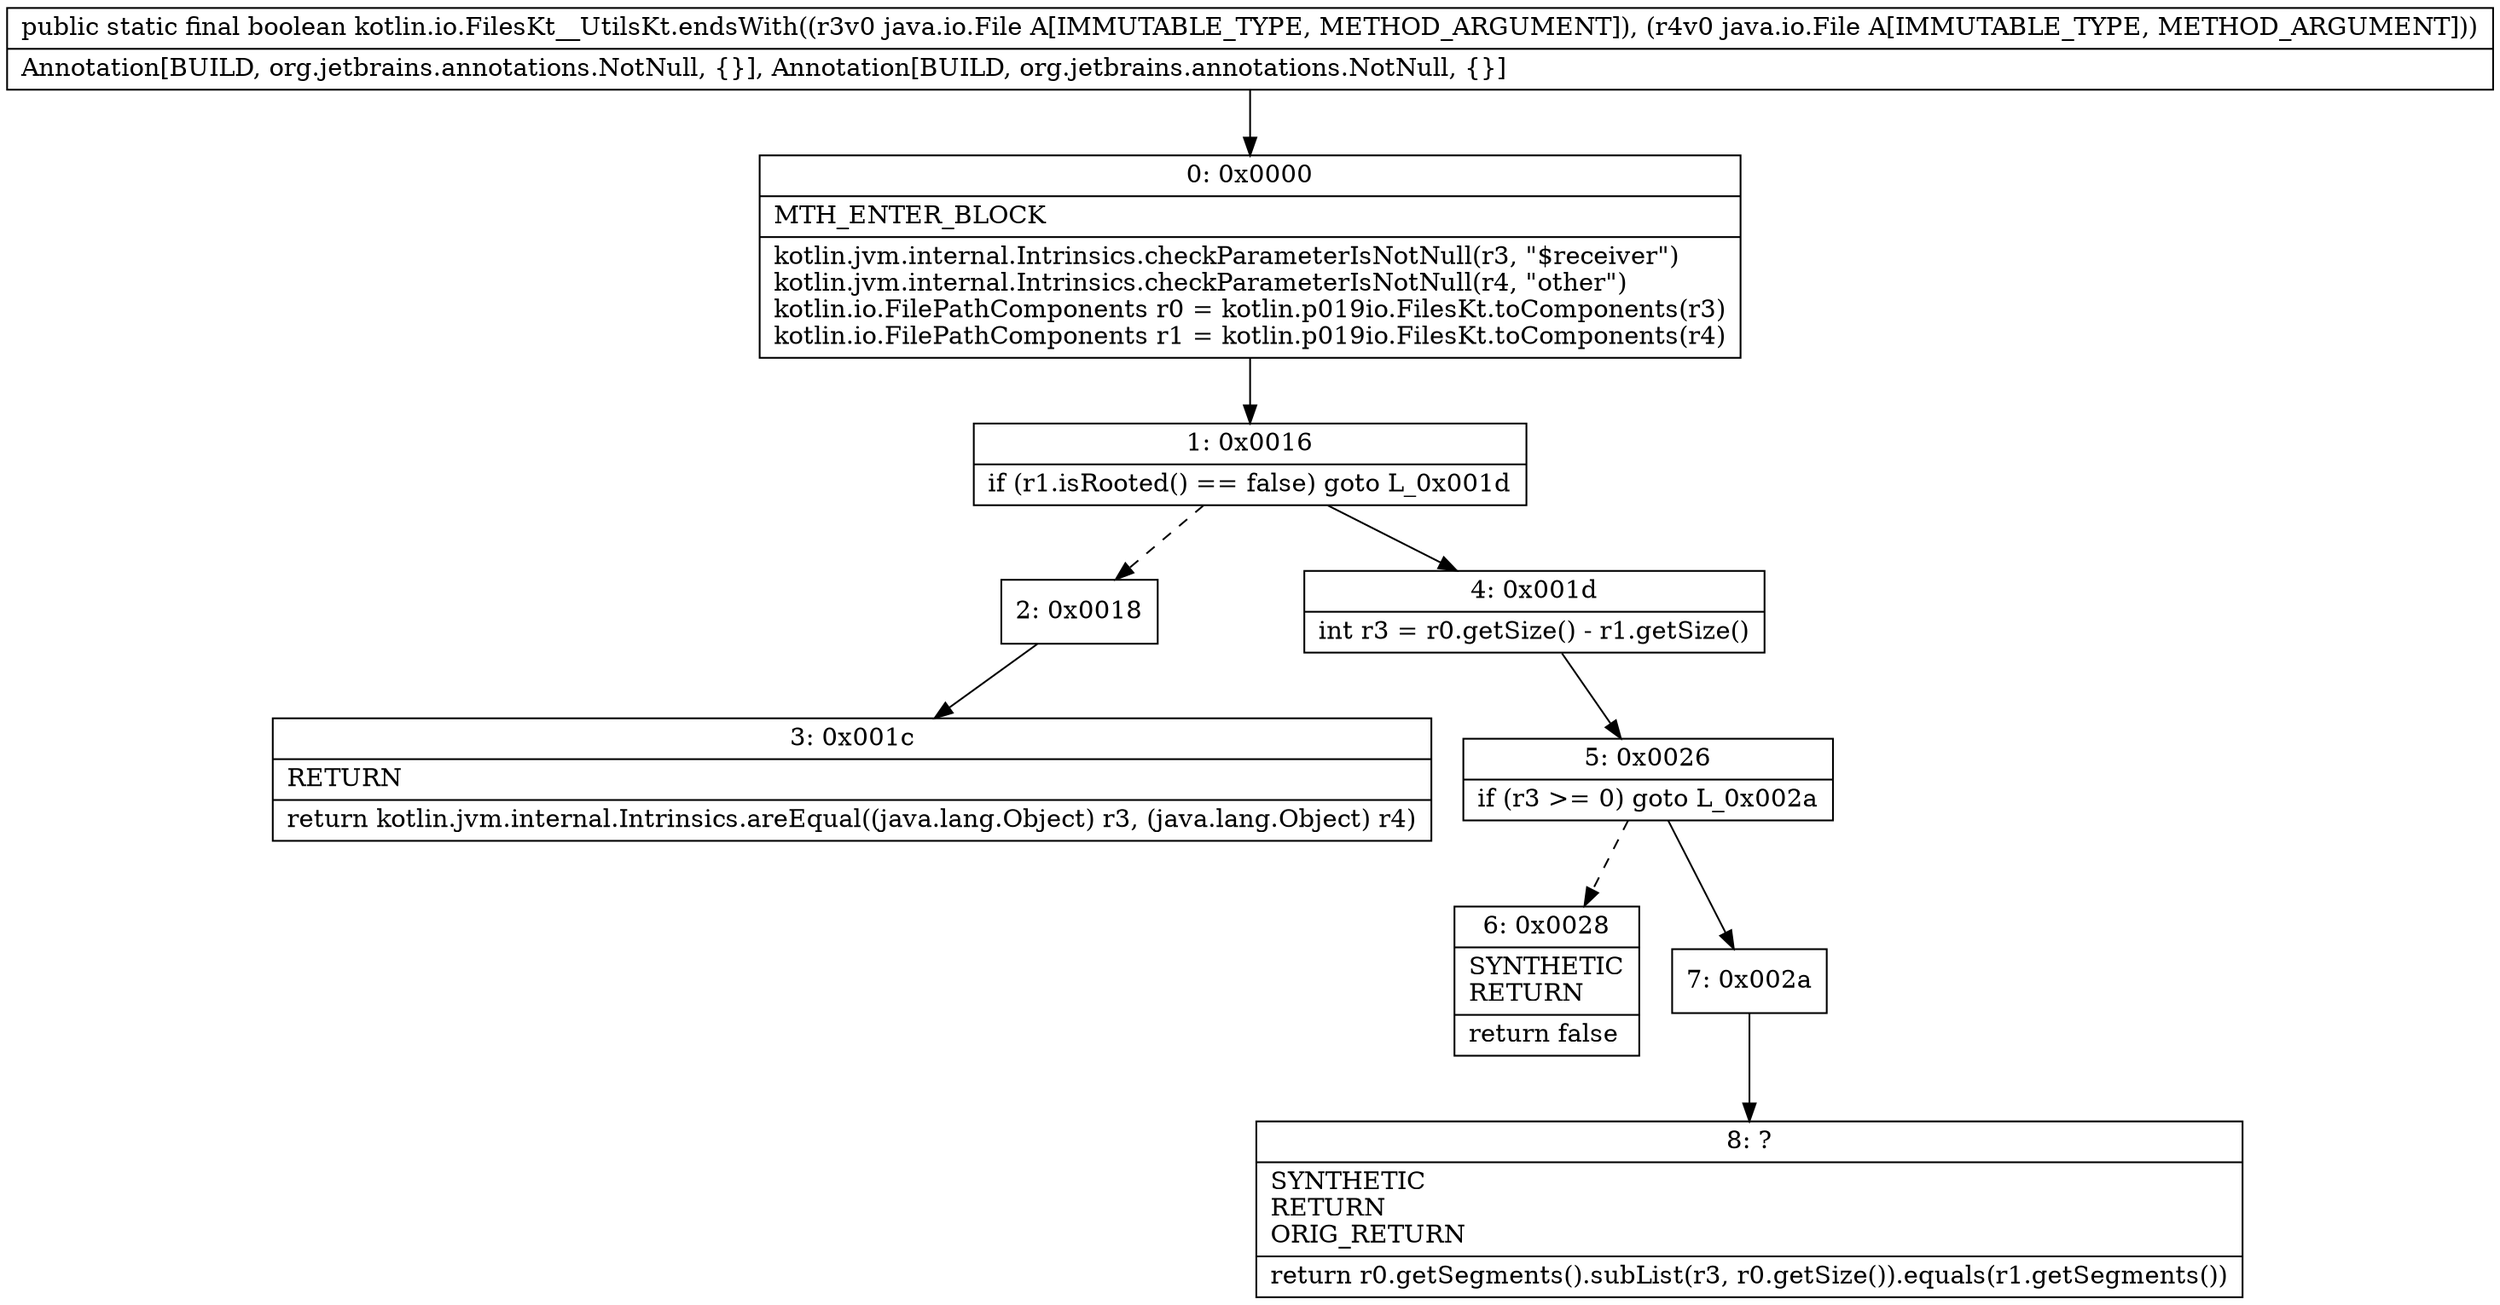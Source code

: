 digraph "CFG forkotlin.io.FilesKt__UtilsKt.endsWith(Ljava\/io\/File;Ljava\/io\/File;)Z" {
Node_0 [shape=record,label="{0\:\ 0x0000|MTH_ENTER_BLOCK\l|kotlin.jvm.internal.Intrinsics.checkParameterIsNotNull(r3, \"$receiver\")\lkotlin.jvm.internal.Intrinsics.checkParameterIsNotNull(r4, \"other\")\lkotlin.io.FilePathComponents r0 = kotlin.p019io.FilesKt.toComponents(r3)\lkotlin.io.FilePathComponents r1 = kotlin.p019io.FilesKt.toComponents(r4)\l}"];
Node_1 [shape=record,label="{1\:\ 0x0016|if (r1.isRooted() == false) goto L_0x001d\l}"];
Node_2 [shape=record,label="{2\:\ 0x0018}"];
Node_3 [shape=record,label="{3\:\ 0x001c|RETURN\l|return kotlin.jvm.internal.Intrinsics.areEqual((java.lang.Object) r3, (java.lang.Object) r4)\l}"];
Node_4 [shape=record,label="{4\:\ 0x001d|int r3 = r0.getSize() \- r1.getSize()\l}"];
Node_5 [shape=record,label="{5\:\ 0x0026|if (r3 \>= 0) goto L_0x002a\l}"];
Node_6 [shape=record,label="{6\:\ 0x0028|SYNTHETIC\lRETURN\l|return false\l}"];
Node_7 [shape=record,label="{7\:\ 0x002a}"];
Node_8 [shape=record,label="{8\:\ ?|SYNTHETIC\lRETURN\lORIG_RETURN\l|return r0.getSegments().subList(r3, r0.getSize()).equals(r1.getSegments())\l}"];
MethodNode[shape=record,label="{public static final boolean kotlin.io.FilesKt__UtilsKt.endsWith((r3v0 java.io.File A[IMMUTABLE_TYPE, METHOD_ARGUMENT]), (r4v0 java.io.File A[IMMUTABLE_TYPE, METHOD_ARGUMENT]))  | Annotation[BUILD, org.jetbrains.annotations.NotNull, \{\}], Annotation[BUILD, org.jetbrains.annotations.NotNull, \{\}]\l}"];
MethodNode -> Node_0;
Node_0 -> Node_1;
Node_1 -> Node_2[style=dashed];
Node_1 -> Node_4;
Node_2 -> Node_3;
Node_4 -> Node_5;
Node_5 -> Node_6[style=dashed];
Node_5 -> Node_7;
Node_7 -> Node_8;
}

